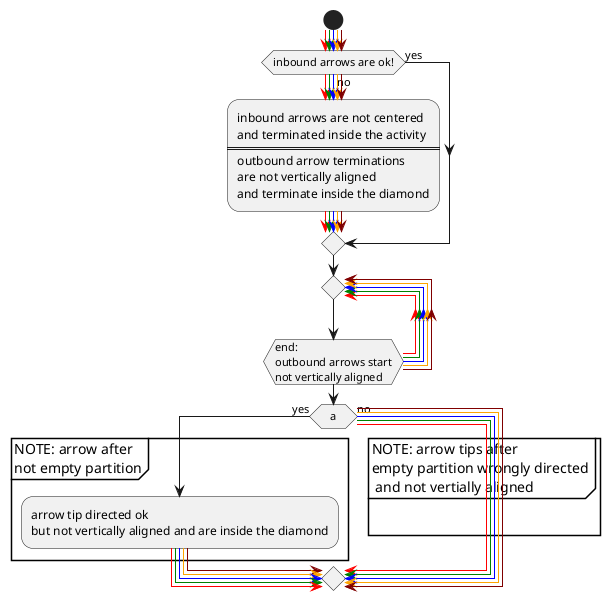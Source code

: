 {
  "sha1": "6eftw9q2b3i33zt0l0u7tjn7jlkxga",
  "insertion": {
    "when": "2024-05-30T20:48:20.938Z",
    "user": "plantuml@gmail.com"
  }
}
@startuml
    ' skinparam conditionStyle diamond
    skinparam colorArrowSeparationSpace 2
   
    start
    -[#red;#green;#blue;#orange;#maroon]->
    if(inbound arrows are ok!)then(yes)
    else(no)
        -[#red;#green;#blue;#orange;#maroon]->
        :inbound arrows are not centered\nand terminated inside the activity\n====\noutbound arrow terminations\nare not vertically aligned\nand terminate inside the diamond;       
        -[#red;#green;#blue;#orange;#maroon]->
    endif

    repeat
   
       
    repeatwhile (end:\noutbound arrows start\nnot vertically aligned) -[#red;#green;#blue;#orange;#maroon]->

       
        if(a)then(yes)
            partition "NOTE: arrow after\nnot empty partition" {           
                :arrow tip directed ok\nbut not vertically aligned and are inside the diamond;
                        -[#red;#green;#blue;#orange;#maroon]->
            }
        else(no)
                -[#red;#green;#blue;#orange;#maroon]->
            partition "NOTE: arrow tips after\nempty partition wrongly directed\n and not vertially aligned" {
               
            }
        endif

@enduml
